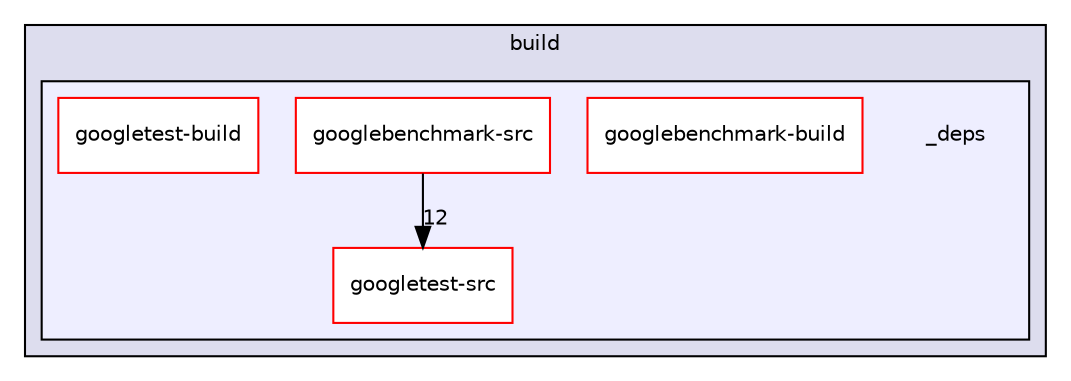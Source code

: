 digraph "build/_deps" {
  compound=true
  node [ fontsize="10", fontname="Helvetica"];
  edge [ labelfontsize="10", labelfontname="Helvetica"];
  subgraph clusterdir_4fef79e7177ba769987a8da36c892c5f {
    graph [ bgcolor="#ddddee", pencolor="black", label="build" fontname="Helvetica", fontsize="10", URL="dir_4fef79e7177ba769987a8da36c892c5f.html"]
  subgraph clusterdir_a57a94e38c03835eed49274b75b0176d {
    graph [ bgcolor="#eeeeff", pencolor="black", label="" URL="dir_a57a94e38c03835eed49274b75b0176d.html"];
    dir_a57a94e38c03835eed49274b75b0176d [shape=plaintext label="_deps"];
  dir_1d50d3bcb8210147ad993a49630d7c6a [shape=box label="googlebenchmark-build" fillcolor="white" style="filled" color="red" URL="dir_1d50d3bcb8210147ad993a49630d7c6a.html"];
  dir_9a3eceb7436eb381c7c4fce54fde643e [shape=box label="googlebenchmark-src" fillcolor="white" style="filled" color="red" URL="dir_9a3eceb7436eb381c7c4fce54fde643e.html"];
  dir_e57a5be893c77bea9eca1d890c8b0e94 [shape=box label="googletest-build" fillcolor="white" style="filled" color="red" URL="dir_e57a5be893c77bea9eca1d890c8b0e94.html"];
  dir_b8d6b26144d6312ab7a4ea26f9e69ccf [shape=box label="googletest-src" fillcolor="white" style="filled" color="red" URL="dir_b8d6b26144d6312ab7a4ea26f9e69ccf.html"];
  }
  }
  dir_9a3eceb7436eb381c7c4fce54fde643e->dir_b8d6b26144d6312ab7a4ea26f9e69ccf [headlabel="12", labeldistance=1.5 headhref="dir_000050_000058.html"];
}
